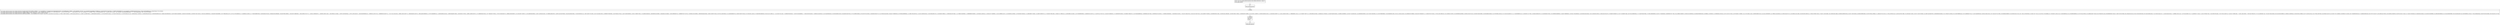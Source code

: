 digraph "CFG forcom.google.android.material.color.utilities.HctSolver.\<clinit\>()V" {
Node_0 [shape=record,label="{0\:\ ?|MTH_ENTER_BLOCK\l}"];
Node_2 [shape=record,label="{2\:\ 0x0000|com.google.android.material.color.utilities.HctSolver.SCALED_DISCOUNT_FROM_LINRGB = new double[][]\{new double[]\{0.001200833568784504d, 0.002389694492170889d, 2.795742885861124E\-4d\}, new double[]\{5.891086651375999E\-4d, 0.0029785502573438758d, 3.270666104008398E\-4d\}, new double[]\{1.0146692491640572E\-4d, 5.364214359186694E\-4d, 0.0032979401770712076d\}\}\lcom.google.android.material.color.utilities.HctSolver.LINRGB_FROM_SCALED_DISCOUNT = new double[][]\{new double[]\{1373.2198709594231d, \-1100.4251190754821d, \-7.278681089101213d\}, new double[]\{\-271.815969077903d, 559.6580465940733d, \-32.46047482791194d\}, new double[]\{1.9622899599665666d, \-57.173814538844006d, 308.7233197812385d\}\}\lcom.google.android.material.color.utilities.HctSolver.Y_FROM_LINRGB = new double[]\{0.2126d, 0.7152d, 0.0722d\}\lcom.google.android.material.color.utilities.HctSolver.CRITICAL_PLANES = new double[]\{0.015176349177441876d, 0.045529047532325624d, 0.07588174588720938d, 0.10623444424209313d, 0.13658714259697685d, 0.16693984095186062d, 0.19729253930674434d, 0.2276452376616281d, 0.2579979360165119d, 0.28835063437139563d, 0.3188300904430532d, 0.350925934958123d, 0.3848314933096426d, 0.42057480301049466d, 0.458183274052838d, 0.4976837250274023d, 0.5391024159806381d, 0.5824650784040898d, 0.6277969426914107d, 0.6751227633498623d, 0.7244668422128921d, 0.775853049866786d, 0.829304845476233d, 0.8848452951698498d, 0.942497089126609d, 1.0022825574869039d, 1.0642236851973577d, 1.1283421258858297d, 1.1946592148522128d, 1.2631959812511864d, 1.3339731595349034d, 1.407011200216447d, 1.4823302800086415d, 1.5599503113873272d, 1.6398909516233677d, 1.7221716113234105d, 1.8068114625156377d, 1.8938294463134073d, 1.9832442801866852d, 2.075074464868551d, 2.1693382909216234d, 2.2660538449872063d, 2.36523901573795d, 2.4669114995532007d, 2.5710888059345764d, 2.6777882626779785d, 2.7870270208169257d, 2.898822059350997d, 3.0131901897720907d, 3.1301480604002863d, 3.2497121605402226d, 3.3718988244681087d, 3.4967242352587946d, 3.624204428461639d, 3.754355295633311d, 3.887192587735158d, 4.022731918402185d, 4.160988767090289d, 4.301978482107941d, 4.445716283538092d, 4.592217266055746d, 4.741496401646282d, 4.893568542229298d, 5.048448422192488d, 5.20615066083972d, 5.3666897647573375d, 5.5300801301023865d, 5.696336044816294d, 5.865471690767354d, 6.037501145825082d, 6.212438385869475d, 6.390297286737924d, 6.571091626112461d, 6.7548350853498045d, 6.941541251256611d, 7.131223617812143d, 7.323895587840543d, 7.5195704746346665d, 7.7182615035334345d, 7.919981813454504d, 8.124744458384042d, 8.332562408825165d, 8.543448553206703d, 8.757415699253682d, 8.974476575321063d, 9.194643831691977d, 9.417930041841839d, 9.644347703669503d, 9.873909240696694d, 10.106627003236781d, 10.342513269534024d, 10.58158024687427d, 10.8238400726681d, 11.069304815507364d, 11.317986476196008d, 11.569896988756009d, 11.825048221409341d, 12.083451977536606d, 12.345119996613247d, 12.610063955123938d, 12.878295467455942d, 13.149826086772048d, 13.42466730586372d, 13.702830557985108d, 13.984327217668513d, 14.269168601521828d, 14.55736596900856d, 14.848930523210871d, 15.143873411576273d, 15.44220572664832d, 15.743938506781891d, 16.04908273684337d, 16.35764934889634d, 16.66964922287304d, 16.985093187232053d, 17.30399201960269d, 17.62635644741625d, 17.95219714852476d, 18.281524751807332d, 18.614349837764564d, 18.95068293910138d, 19.290534541298456d, 19.633915083172692d, 19.98083495742689d, 20.331304511189067d, 20.685334046541502d, 21.042933821039977d, 21.404114048223256d, 21.76888489811322d, 22.137256497705877d, 22.50923893145328d, 22.884842241736916d, 23.264076429332462d, 23.6469514538663d, 24.033477234264016d, 24.42366364919083d, 24.817520537484558d, 25.21505769858089d, 25.61628489293138d, 26.021211842414342d, 26.429848230738664d, 26.842203703840827d, 27.258287870275353d, 27.678110301598522d, 28.10168053274597d, 28.529008062403893d, 28.96010235337422d, 29.39497283293396d, 29.83362889318845d, 30.276079891419332d, 30.722335150426627d, 31.172403958865512d, 31.62629557157785d, 32.08401920991837d, 32.54558406207592d, 33.010999283389665d, 33.4802739966603d, 33.953417292456834d, 34.430438229418264d, 34.911345834551085d, 35.39614910352207d, 35.88485700094671d, 36.37747846067349d, 36.87402238606382d, 37.37449765026789d, 37.87891309649659d, 38.38727753828926d, 38.89959975977785d, 39.41588851594697d, 39.93615253289054d, 40.460400508064545d, 40.98864111053629d, 41.520882981230194d, 42.05713473317016d, 42.597404951718396d, 43.141702194811224d, 43.6900349931913d, 44.24241185063697d, 44.798841244188324d, 45.35933162437017d, 45.92389141541209d, 46.49252901546552d, 47.065252796817916d, 47.64207110610409d, 48.22299226451468d, 48.808024568002054d, 49.3971762874833d, 49.9904556690408d, 50.587870934119984d, 51.189430279724725d, 51.79514187861014d, 52.40501387947288d, 53.0190544071392d, 53.637271562750364d, 54.259673423945976d, 54.88626804504493d, 55.517063457223934d, 56.15206766869424d, 56.79128866487574d, 57.43473440856916d, 58.08241284012621d, 58.734331877617365d, 59.39049941699807d, 60.05092333227251d, 60.715611475655585d, 61.38457167773311d, 62.057811747619894d, 62.7353394731159d, 63.417162620860914d, 64.10328893648692d, 64.79372614476921d, 65.48848194977529d, 66.18756403501224d, 66.89098006357258d, 67.59873767827808d, 68.31084450182222d, 69.02730813691093d, 69.74813616640164d, 70.47333615344107d, 71.20291564160104d, 71.93688215501312d, 72.67524319850172d, 73.41800625771542d, 74.16517879925733d, 74.9167682708136d, 75.67278210128072d, 76.43322770089146d, 77.1981124613393d, 77.96744375590167d, 78.74122893956174d, 79.51947534912904d, 80.30219030335869d, 81.08938110306934d, 81.88105503125999d, 82.67721935322541d, 83.4778813166706d, 84.28304815182372d, 85.09272707154808d, 85.90692527145302d, 86.72564993000343d, 87.54890820862819d, 88.3767072518277d, 89.2090541872801d, 90.04595612594655d, 90.88742016217518d, 91.73345337380438d, 92.58406282226491d, 93.43925555268066d, 94.29903859396902d, 95.16341895893969d, 96.03240364439274d, 96.9059996312159d, 97.78421388448044d, 98.6670533535366d, 99.55452497210776d\}\l}"];
Node_3 [shape=record,label="{3\:\ 0x0046|RETURN\l|return\l}"];
Node_1 [shape=record,label="{1\:\ ?|MTH_EXIT_BLOCK\l}"];
MethodNode[shape=record,label="{static void com.google.android.material.color.utilities.HctSolver.\<clinit\>()  | USE_LINES_HINTS\l}"];
MethodNode -> Node_0;Node_0 -> Node_2;
Node_2 -> Node_3;
Node_3 -> Node_1;
}


